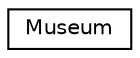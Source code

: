 digraph "Graphical Class Hierarchy"
{
  edge [fontname="Helvetica",fontsize="10",labelfontname="Helvetica",labelfontsize="10"];
  node [fontname="Helvetica",fontsize="10",shape=record];
  rankdir="LR";
  Node0 [label="Museum",height=0.2,width=0.4,color="black", fillcolor="white", style="filled",URL="$classMuseum.html"];
}
